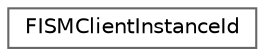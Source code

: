digraph "Graphical Class Hierarchy"
{
 // INTERACTIVE_SVG=YES
 // LATEX_PDF_SIZE
  bgcolor="transparent";
  edge [fontname=Helvetica,fontsize=10,labelfontname=Helvetica,labelfontsize=10];
  node [fontname=Helvetica,fontsize=10,shape=box,height=0.2,width=0.4];
  rankdir="LR";
  Node0 [id="Node000000",label="FISMClientInstanceId",height=0.2,width=0.4,color="grey40", fillcolor="white", style="filled",URL="$de/d2b/structFISMClientInstanceId.html",tooltip=" "];
}

